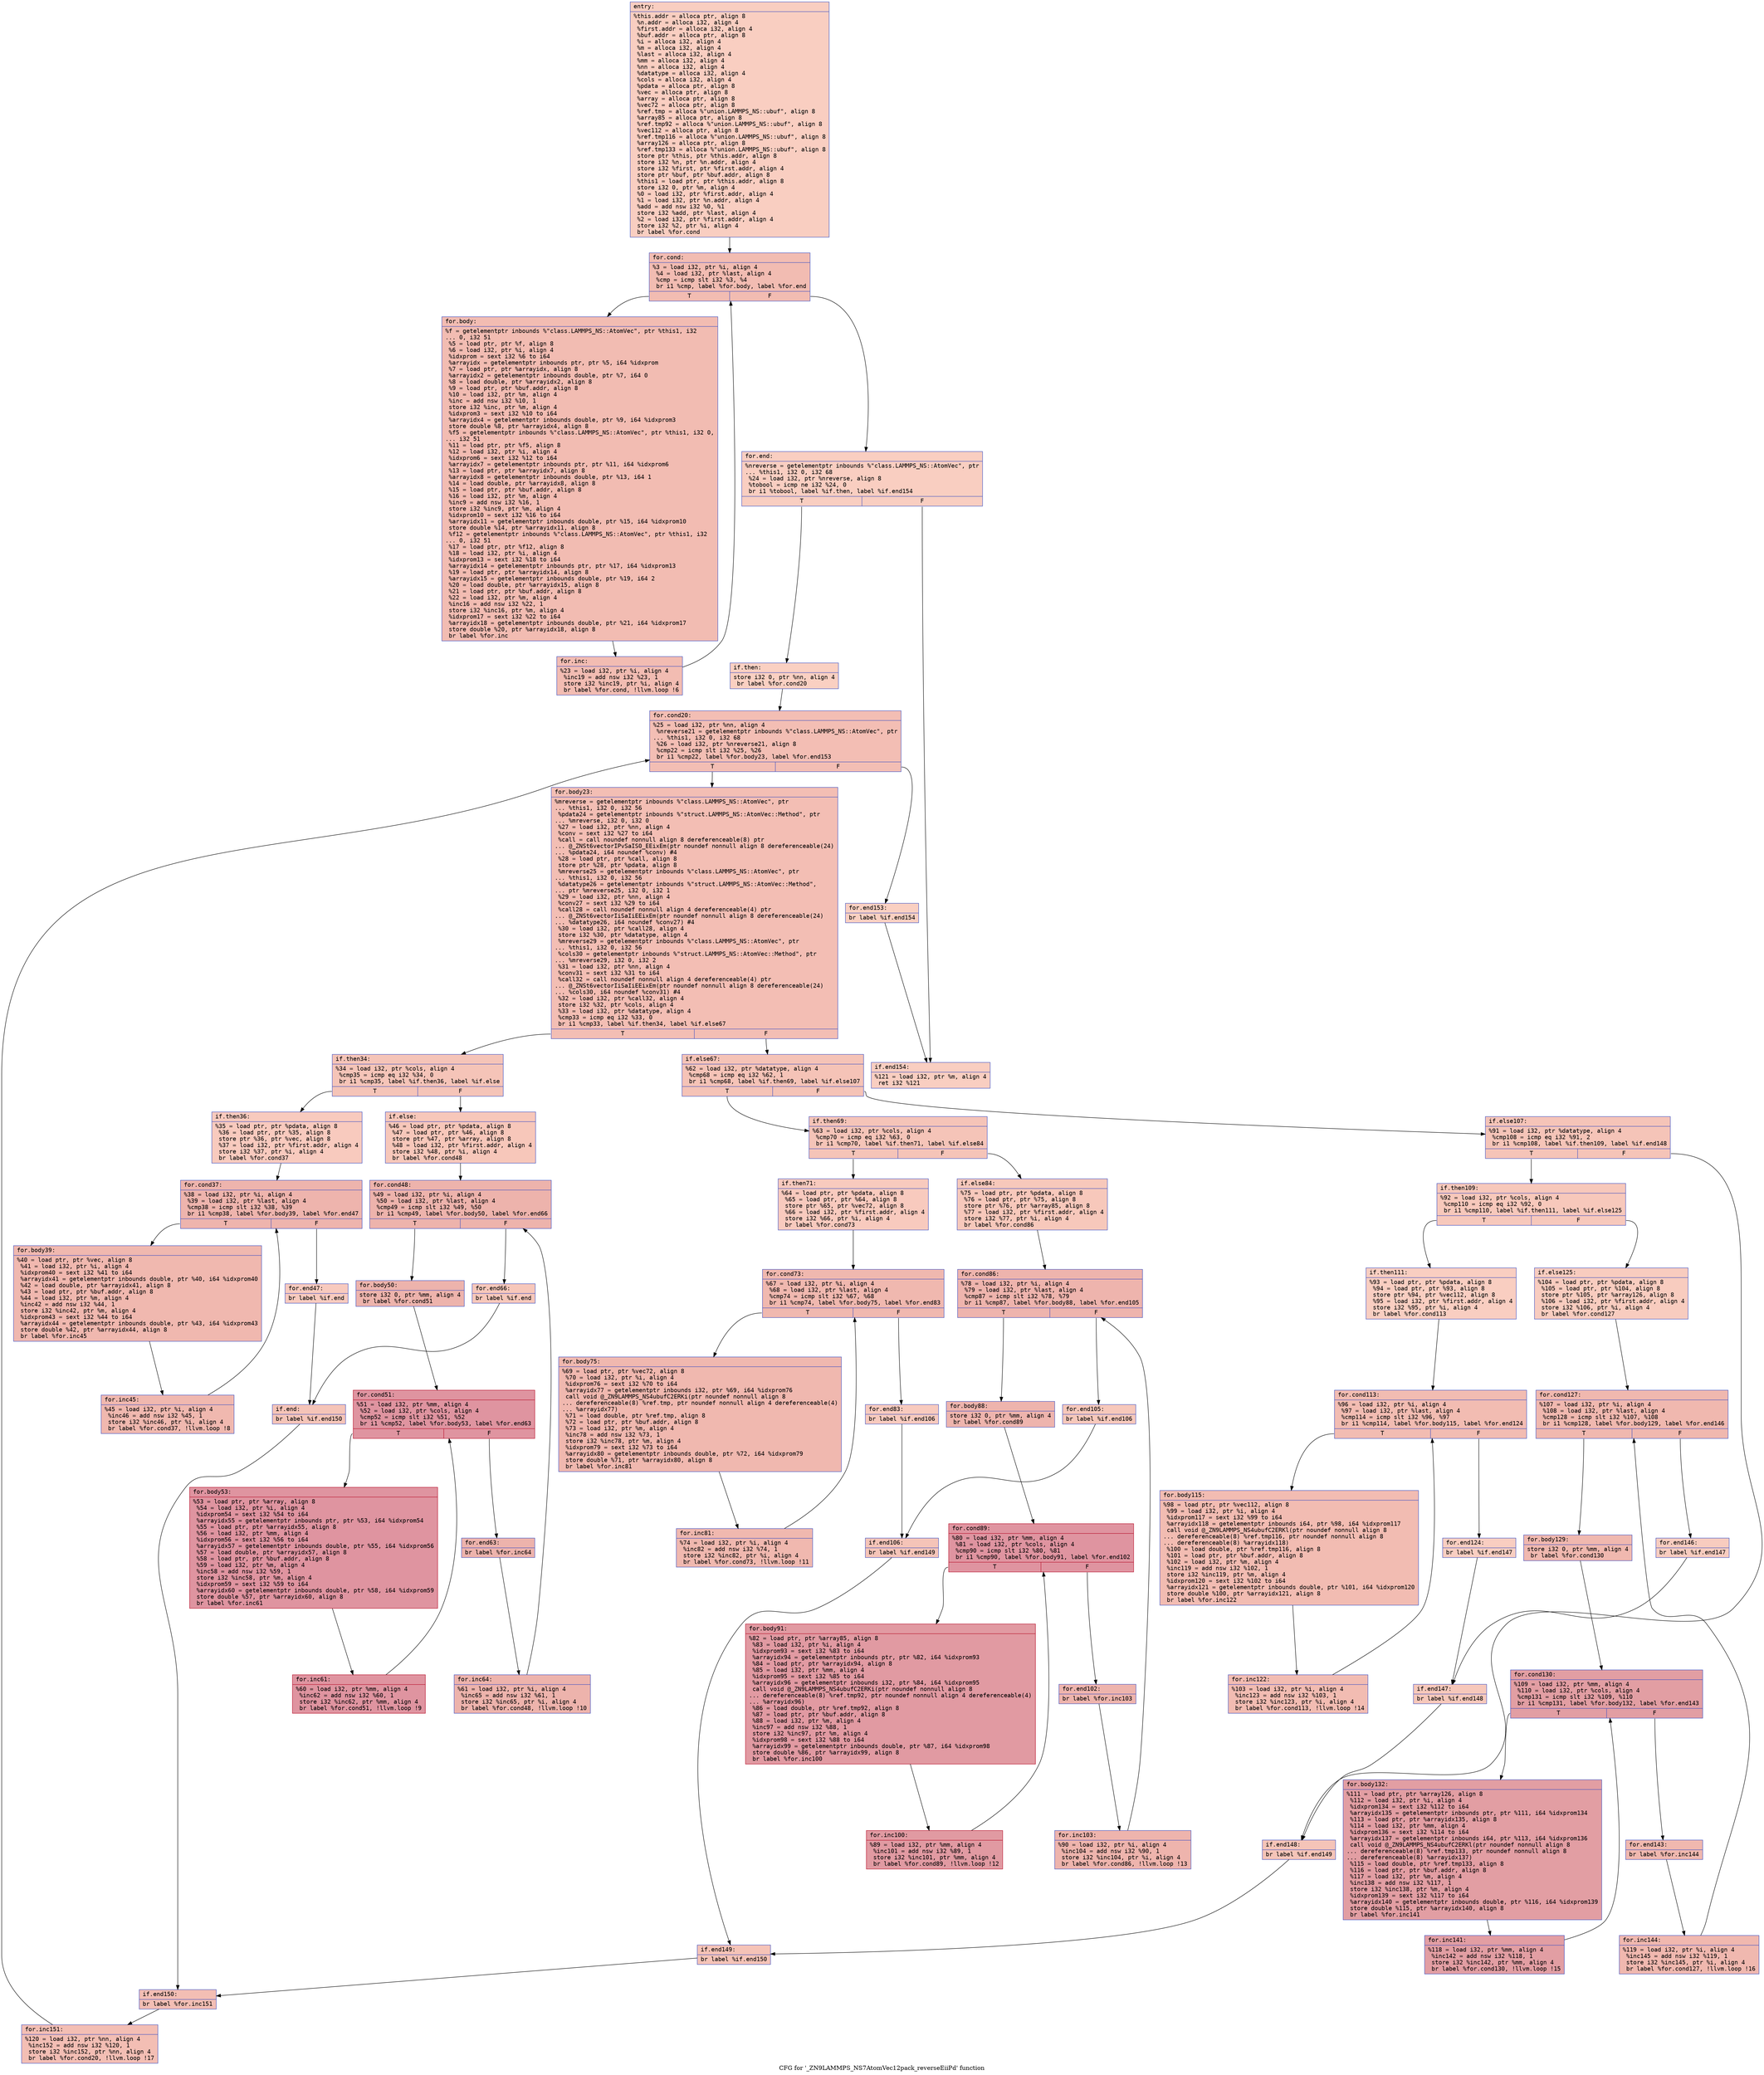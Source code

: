 digraph "CFG for '_ZN9LAMMPS_NS7AtomVec12pack_reverseEiiPd' function" {
	label="CFG for '_ZN9LAMMPS_NS7AtomVec12pack_reverseEiiPd' function";

	Node0x56285a9af0f0 [shape=record,color="#3d50c3ff", style=filled, fillcolor="#f2907270" fontname="Courier",label="{entry:\l|  %this.addr = alloca ptr, align 8\l  %n.addr = alloca i32, align 4\l  %first.addr = alloca i32, align 4\l  %buf.addr = alloca ptr, align 8\l  %i = alloca i32, align 4\l  %m = alloca i32, align 4\l  %last = alloca i32, align 4\l  %mm = alloca i32, align 4\l  %nn = alloca i32, align 4\l  %datatype = alloca i32, align 4\l  %cols = alloca i32, align 4\l  %pdata = alloca ptr, align 8\l  %vec = alloca ptr, align 8\l  %array = alloca ptr, align 8\l  %vec72 = alloca ptr, align 8\l  %ref.tmp = alloca %\"union.LAMMPS_NS::ubuf\", align 8\l  %array85 = alloca ptr, align 8\l  %ref.tmp92 = alloca %\"union.LAMMPS_NS::ubuf\", align 8\l  %vec112 = alloca ptr, align 8\l  %ref.tmp116 = alloca %\"union.LAMMPS_NS::ubuf\", align 8\l  %array126 = alloca ptr, align 8\l  %ref.tmp133 = alloca %\"union.LAMMPS_NS::ubuf\", align 8\l  store ptr %this, ptr %this.addr, align 8\l  store i32 %n, ptr %n.addr, align 4\l  store i32 %first, ptr %first.addr, align 4\l  store ptr %buf, ptr %buf.addr, align 8\l  %this1 = load ptr, ptr %this.addr, align 8\l  store i32 0, ptr %m, align 4\l  %0 = load i32, ptr %first.addr, align 4\l  %1 = load i32, ptr %n.addr, align 4\l  %add = add nsw i32 %0, %1\l  store i32 %add, ptr %last, align 4\l  %2 = load i32, ptr %first.addr, align 4\l  store i32 %2, ptr %i, align 4\l  br label %for.cond\l}"];
	Node0x56285a9af0f0 -> Node0x56285a9b7a50[tooltip="entry -> for.cond\nProbability 100.00%" ];
	Node0x56285a9b7a50 [shape=record,color="#3d50c3ff", style=filled, fillcolor="#e1675170" fontname="Courier",label="{for.cond:\l|  %3 = load i32, ptr %i, align 4\l  %4 = load i32, ptr %last, align 4\l  %cmp = icmp slt i32 %3, %4\l  br i1 %cmp, label %for.body, label %for.end\l|{<s0>T|<s1>F}}"];
	Node0x56285a9b7a50:s0 -> Node0x56285a9b7cf0[tooltip="for.cond -> for.body\nProbability 96.88%" ];
	Node0x56285a9b7a50:s1 -> Node0x56285a9b7d70[tooltip="for.cond -> for.end\nProbability 3.12%" ];
	Node0x56285a9b7cf0 [shape=record,color="#3d50c3ff", style=filled, fillcolor="#e1675170" fontname="Courier",label="{for.body:\l|  %f = getelementptr inbounds %\"class.LAMMPS_NS::AtomVec\", ptr %this1, i32\l... 0, i32 51\l  %5 = load ptr, ptr %f, align 8\l  %6 = load i32, ptr %i, align 4\l  %idxprom = sext i32 %6 to i64\l  %arrayidx = getelementptr inbounds ptr, ptr %5, i64 %idxprom\l  %7 = load ptr, ptr %arrayidx, align 8\l  %arrayidx2 = getelementptr inbounds double, ptr %7, i64 0\l  %8 = load double, ptr %arrayidx2, align 8\l  %9 = load ptr, ptr %buf.addr, align 8\l  %10 = load i32, ptr %m, align 4\l  %inc = add nsw i32 %10, 1\l  store i32 %inc, ptr %m, align 4\l  %idxprom3 = sext i32 %10 to i64\l  %arrayidx4 = getelementptr inbounds double, ptr %9, i64 %idxprom3\l  store double %8, ptr %arrayidx4, align 8\l  %f5 = getelementptr inbounds %\"class.LAMMPS_NS::AtomVec\", ptr %this1, i32 0,\l... i32 51\l  %11 = load ptr, ptr %f5, align 8\l  %12 = load i32, ptr %i, align 4\l  %idxprom6 = sext i32 %12 to i64\l  %arrayidx7 = getelementptr inbounds ptr, ptr %11, i64 %idxprom6\l  %13 = load ptr, ptr %arrayidx7, align 8\l  %arrayidx8 = getelementptr inbounds double, ptr %13, i64 1\l  %14 = load double, ptr %arrayidx8, align 8\l  %15 = load ptr, ptr %buf.addr, align 8\l  %16 = load i32, ptr %m, align 4\l  %inc9 = add nsw i32 %16, 1\l  store i32 %inc9, ptr %m, align 4\l  %idxprom10 = sext i32 %16 to i64\l  %arrayidx11 = getelementptr inbounds double, ptr %15, i64 %idxprom10\l  store double %14, ptr %arrayidx11, align 8\l  %f12 = getelementptr inbounds %\"class.LAMMPS_NS::AtomVec\", ptr %this1, i32\l... 0, i32 51\l  %17 = load ptr, ptr %f12, align 8\l  %18 = load i32, ptr %i, align 4\l  %idxprom13 = sext i32 %18 to i64\l  %arrayidx14 = getelementptr inbounds ptr, ptr %17, i64 %idxprom13\l  %19 = load ptr, ptr %arrayidx14, align 8\l  %arrayidx15 = getelementptr inbounds double, ptr %19, i64 2\l  %20 = load double, ptr %arrayidx15, align 8\l  %21 = load ptr, ptr %buf.addr, align 8\l  %22 = load i32, ptr %m, align 4\l  %inc16 = add nsw i32 %22, 1\l  store i32 %inc16, ptr %m, align 4\l  %idxprom17 = sext i32 %22 to i64\l  %arrayidx18 = getelementptr inbounds double, ptr %21, i64 %idxprom17\l  store double %20, ptr %arrayidx18, align 8\l  br label %for.inc\l}"];
	Node0x56285a9b7cf0 -> Node0x56285a9a8450[tooltip="for.body -> for.inc\nProbability 100.00%" ];
	Node0x56285a9a8450 [shape=record,color="#3d50c3ff", style=filled, fillcolor="#e1675170" fontname="Courier",label="{for.inc:\l|  %23 = load i32, ptr %i, align 4\l  %inc19 = add nsw i32 %23, 1\l  store i32 %inc19, ptr %i, align 4\l  br label %for.cond, !llvm.loop !6\l}"];
	Node0x56285a9a8450 -> Node0x56285a9b7a50[tooltip="for.inc -> for.cond\nProbability 100.00%" ];
	Node0x56285a9b7d70 [shape=record,color="#3d50c3ff", style=filled, fillcolor="#f2907270" fontname="Courier",label="{for.end:\l|  %nreverse = getelementptr inbounds %\"class.LAMMPS_NS::AtomVec\", ptr\l... %this1, i32 0, i32 68\l  %24 = load i32, ptr %nreverse, align 8\l  %tobool = icmp ne i32 %24, 0\l  br i1 %tobool, label %if.then, label %if.end154\l|{<s0>T|<s1>F}}"];
	Node0x56285a9b7d70:s0 -> Node0x56285a9ba350[tooltip="for.end -> if.then\nProbability 62.50%" ];
	Node0x56285a9b7d70:s1 -> Node0x56285a9ba3c0[tooltip="for.end -> if.end154\nProbability 37.50%" ];
	Node0x56285a9ba350 [shape=record,color="#3d50c3ff", style=filled, fillcolor="#f3947570" fontname="Courier",label="{if.then:\l|  store i32 0, ptr %nn, align 4\l  br label %for.cond20\l}"];
	Node0x56285a9ba350 -> Node0x56285a9ba590[tooltip="if.then -> for.cond20\nProbability 100.00%" ];
	Node0x56285a9ba590 [shape=record,color="#3d50c3ff", style=filled, fillcolor="#e36c5570" fontname="Courier",label="{for.cond20:\l|  %25 = load i32, ptr %nn, align 4\l  %nreverse21 = getelementptr inbounds %\"class.LAMMPS_NS::AtomVec\", ptr\l... %this1, i32 0, i32 68\l  %26 = load i32, ptr %nreverse21, align 8\l  %cmp22 = icmp slt i32 %25, %26\l  br i1 %cmp22, label %for.body23, label %for.end153\l|{<s0>T|<s1>F}}"];
	Node0x56285a9ba590:s0 -> Node0x56285a9ba920[tooltip="for.cond20 -> for.body23\nProbability 96.88%" ];
	Node0x56285a9ba590:s1 -> Node0x56285a9ba9a0[tooltip="for.cond20 -> for.end153\nProbability 3.12%" ];
	Node0x56285a9ba920 [shape=record,color="#3d50c3ff", style=filled, fillcolor="#e36c5570" fontname="Courier",label="{for.body23:\l|  %mreverse = getelementptr inbounds %\"class.LAMMPS_NS::AtomVec\", ptr\l... %this1, i32 0, i32 56\l  %pdata24 = getelementptr inbounds %\"struct.LAMMPS_NS::AtomVec::Method\", ptr\l... %mreverse, i32 0, i32 0\l  %27 = load i32, ptr %nn, align 4\l  %conv = sext i32 %27 to i64\l  %call = call noundef nonnull align 8 dereferenceable(8) ptr\l... @_ZNSt6vectorIPvSaIS0_EEixEm(ptr noundef nonnull align 8 dereferenceable(24)\l... %pdata24, i64 noundef %conv) #4\l  %28 = load ptr, ptr %call, align 8\l  store ptr %28, ptr %pdata, align 8\l  %mreverse25 = getelementptr inbounds %\"class.LAMMPS_NS::AtomVec\", ptr\l... %this1, i32 0, i32 56\l  %datatype26 = getelementptr inbounds %\"struct.LAMMPS_NS::AtomVec::Method\",\l... ptr %mreverse25, i32 0, i32 1\l  %29 = load i32, ptr %nn, align 4\l  %conv27 = sext i32 %29 to i64\l  %call28 = call noundef nonnull align 4 dereferenceable(4) ptr\l... @_ZNSt6vectorIiSaIiEEixEm(ptr noundef nonnull align 8 dereferenceable(24)\l... %datatype26, i64 noundef %conv27) #4\l  %30 = load i32, ptr %call28, align 4\l  store i32 %30, ptr %datatype, align 4\l  %mreverse29 = getelementptr inbounds %\"class.LAMMPS_NS::AtomVec\", ptr\l... %this1, i32 0, i32 56\l  %cols30 = getelementptr inbounds %\"struct.LAMMPS_NS::AtomVec::Method\", ptr\l... %mreverse29, i32 0, i32 2\l  %31 = load i32, ptr %nn, align 4\l  %conv31 = sext i32 %31 to i64\l  %call32 = call noundef nonnull align 4 dereferenceable(4) ptr\l... @_ZNSt6vectorIiSaIiEEixEm(ptr noundef nonnull align 8 dereferenceable(24)\l... %cols30, i64 noundef %conv31) #4\l  %32 = load i32, ptr %call32, align 4\l  store i32 %32, ptr %cols, align 4\l  %33 = load i32, ptr %datatype, align 4\l  %cmp33 = icmp eq i32 %33, 0\l  br i1 %cmp33, label %if.then34, label %if.else67\l|{<s0>T|<s1>F}}"];
	Node0x56285a9ba920:s0 -> Node0x56285a9bbc60[tooltip="for.body23 -> if.then34\nProbability 37.50%" ];
	Node0x56285a9ba920:s1 -> Node0x56285a9bbcb0[tooltip="for.body23 -> if.else67\nProbability 62.50%" ];
	Node0x56285a9bbc60 [shape=record,color="#3d50c3ff", style=filled, fillcolor="#e97a5f70" fontname="Courier",label="{if.then34:\l|  %34 = load i32, ptr %cols, align 4\l  %cmp35 = icmp eq i32 %34, 0\l  br i1 %cmp35, label %if.then36, label %if.else\l|{<s0>T|<s1>F}}"];
	Node0x56285a9bbc60:s0 -> Node0x56285a9bbee0[tooltip="if.then34 -> if.then36\nProbability 37.50%" ];
	Node0x56285a9bbc60:s1 -> Node0x56285a9bbf60[tooltip="if.then34 -> if.else\nProbability 62.50%" ];
	Node0x56285a9bbee0 [shape=record,color="#3d50c3ff", style=filled, fillcolor="#ef886b70" fontname="Courier",label="{if.then36:\l|  %35 = load ptr, ptr %pdata, align 8\l  %36 = load ptr, ptr %35, align 8\l  store ptr %36, ptr %vec, align 8\l  %37 = load i32, ptr %first.addr, align 4\l  store i32 %37, ptr %i, align 4\l  br label %for.cond37\l}"];
	Node0x56285a9bbee0 -> Node0x56285a9bc340[tooltip="if.then36 -> for.cond37\nProbability 100.00%" ];
	Node0x56285a9bc340 [shape=record,color="#3d50c3ff", style=filled, fillcolor="#d8564670" fontname="Courier",label="{for.cond37:\l|  %38 = load i32, ptr %i, align 4\l  %39 = load i32, ptr %last, align 4\l  %cmp38 = icmp slt i32 %38, %39\l  br i1 %cmp38, label %for.body39, label %for.end47\l|{<s0>T|<s1>F}}"];
	Node0x56285a9bc340:s0 -> Node0x56285a9bc5e0[tooltip="for.cond37 -> for.body39\nProbability 96.88%" ];
	Node0x56285a9bc340:s1 -> Node0x56285a9bc660[tooltip="for.cond37 -> for.end47\nProbability 3.12%" ];
	Node0x56285a9bc5e0 [shape=record,color="#3d50c3ff", style=filled, fillcolor="#dc5d4a70" fontname="Courier",label="{for.body39:\l|  %40 = load ptr, ptr %vec, align 8\l  %41 = load i32, ptr %i, align 4\l  %idxprom40 = sext i32 %41 to i64\l  %arrayidx41 = getelementptr inbounds double, ptr %40, i64 %idxprom40\l  %42 = load double, ptr %arrayidx41, align 8\l  %43 = load ptr, ptr %buf.addr, align 8\l  %44 = load i32, ptr %m, align 4\l  %inc42 = add nsw i32 %44, 1\l  store i32 %inc42, ptr %m, align 4\l  %idxprom43 = sext i32 %44 to i64\l  %arrayidx44 = getelementptr inbounds double, ptr %43, i64 %idxprom43\l  store double %42, ptr %arrayidx44, align 8\l  br label %for.inc45\l}"];
	Node0x56285a9bc5e0 -> Node0x56285a9bcee0[tooltip="for.body39 -> for.inc45\nProbability 100.00%" ];
	Node0x56285a9bcee0 [shape=record,color="#3d50c3ff", style=filled, fillcolor="#dc5d4a70" fontname="Courier",label="{for.inc45:\l|  %45 = load i32, ptr %i, align 4\l  %inc46 = add nsw i32 %45, 1\l  store i32 %inc46, ptr %i, align 4\l  br label %for.cond37, !llvm.loop !8\l}"];
	Node0x56285a9bcee0 -> Node0x56285a9bc340[tooltip="for.inc45 -> for.cond37\nProbability 100.00%" ];
	Node0x56285a9bc660 [shape=record,color="#3d50c3ff", style=filled, fillcolor="#ef886b70" fontname="Courier",label="{for.end47:\l|  br label %if.end\l}"];
	Node0x56285a9bc660 -> Node0x56285a9bd360[tooltip="for.end47 -> if.end\nProbability 100.00%" ];
	Node0x56285a9bbf60 [shape=record,color="#3d50c3ff", style=filled, fillcolor="#ec7f6370" fontname="Courier",label="{if.else:\l|  %46 = load ptr, ptr %pdata, align 8\l  %47 = load ptr, ptr %46, align 8\l  store ptr %47, ptr %array, align 8\l  %48 = load i32, ptr %first.addr, align 4\l  store i32 %48, ptr %i, align 4\l  br label %for.cond48\l}"];
	Node0x56285a9bbf60 -> Node0x56285a9bdf10[tooltip="if.else -> for.cond48\nProbability 100.00%" ];
	Node0x56285a9bdf10 [shape=record,color="#3d50c3ff", style=filled, fillcolor="#d6524470" fontname="Courier",label="{for.cond48:\l|  %49 = load i32, ptr %i, align 4\l  %50 = load i32, ptr %last, align 4\l  %cmp49 = icmp slt i32 %49, %50\l  br i1 %cmp49, label %for.body50, label %for.end66\l|{<s0>T|<s1>F}}"];
	Node0x56285a9bdf10:s0 -> Node0x56285a9b9400[tooltip="for.cond48 -> for.body50\nProbability 96.88%" ];
	Node0x56285a9bdf10:s1 -> Node0x56285a9b9480[tooltip="for.cond48 -> for.end66\nProbability 3.12%" ];
	Node0x56285a9b9400 [shape=record,color="#3d50c3ff", style=filled, fillcolor="#d6524470" fontname="Courier",label="{for.body50:\l|  store i32 0, ptr %mm, align 4\l  br label %for.cond51\l}"];
	Node0x56285a9b9400 -> Node0x56285a9b9650[tooltip="for.body50 -> for.cond51\nProbability 100.00%" ];
	Node0x56285a9b9650 [shape=record,color="#b70d28ff", style=filled, fillcolor="#b70d2870" fontname="Courier",label="{for.cond51:\l|  %51 = load i32, ptr %mm, align 4\l  %52 = load i32, ptr %cols, align 4\l  %cmp52 = icmp slt i32 %51, %52\l  br i1 %cmp52, label %for.body53, label %for.end63\l|{<s0>T|<s1>F}}"];
	Node0x56285a9b9650:s0 -> Node0x56285a9b98f0[tooltip="for.cond51 -> for.body53\nProbability 96.88%" ];
	Node0x56285a9b9650:s1 -> Node0x56285a9b9970[tooltip="for.cond51 -> for.end63\nProbability 3.12%" ];
	Node0x56285a9b98f0 [shape=record,color="#b70d28ff", style=filled, fillcolor="#b70d2870" fontname="Courier",label="{for.body53:\l|  %53 = load ptr, ptr %array, align 8\l  %54 = load i32, ptr %i, align 4\l  %idxprom54 = sext i32 %54 to i64\l  %arrayidx55 = getelementptr inbounds ptr, ptr %53, i64 %idxprom54\l  %55 = load ptr, ptr %arrayidx55, align 8\l  %56 = load i32, ptr %mm, align 4\l  %idxprom56 = sext i32 %56 to i64\l  %arrayidx57 = getelementptr inbounds double, ptr %55, i64 %idxprom56\l  %57 = load double, ptr %arrayidx57, align 8\l  %58 = load ptr, ptr %buf.addr, align 8\l  %59 = load i32, ptr %m, align 4\l  %inc58 = add nsw i32 %59, 1\l  store i32 %inc58, ptr %m, align 4\l  %idxprom59 = sext i32 %59 to i64\l  %arrayidx60 = getelementptr inbounds double, ptr %58, i64 %idxprom59\l  store double %57, ptr %arrayidx60, align 8\l  br label %for.inc61\l}"];
	Node0x56285a9b98f0 -> Node0x56285a9bf810[tooltip="for.body53 -> for.inc61\nProbability 100.00%" ];
	Node0x56285a9bf810 [shape=record,color="#b70d28ff", style=filled, fillcolor="#b70d2870" fontname="Courier",label="{for.inc61:\l|  %60 = load i32, ptr %mm, align 4\l  %inc62 = add nsw i32 %60, 1\l  store i32 %inc62, ptr %mm, align 4\l  br label %for.cond51, !llvm.loop !9\l}"];
	Node0x56285a9bf810 -> Node0x56285a9b9650[tooltip="for.inc61 -> for.cond51\nProbability 100.00%" ];
	Node0x56285a9b9970 [shape=record,color="#3d50c3ff", style=filled, fillcolor="#d6524470" fontname="Courier",label="{for.end63:\l|  br label %for.inc64\l}"];
	Node0x56285a9b9970 -> Node0x56285a9bfc90[tooltip="for.end63 -> for.inc64\nProbability 100.00%" ];
	Node0x56285a9bfc90 [shape=record,color="#3d50c3ff", style=filled, fillcolor="#d6524470" fontname="Courier",label="{for.inc64:\l|  %61 = load i32, ptr %i, align 4\l  %inc65 = add nsw i32 %61, 1\l  store i32 %inc65, ptr %i, align 4\l  br label %for.cond48, !llvm.loop !10\l}"];
	Node0x56285a9bfc90 -> Node0x56285a9bdf10[tooltip="for.inc64 -> for.cond48\nProbability 100.00%" ];
	Node0x56285a9b9480 [shape=record,color="#3d50c3ff", style=filled, fillcolor="#ec7f6370" fontname="Courier",label="{for.end66:\l|  br label %if.end\l}"];
	Node0x56285a9b9480 -> Node0x56285a9bd360[tooltip="for.end66 -> if.end\nProbability 100.00%" ];
	Node0x56285a9bd360 [shape=record,color="#3d50c3ff", style=filled, fillcolor="#e97a5f70" fontname="Courier",label="{if.end:\l|  br label %if.end150\l}"];
	Node0x56285a9bd360 -> Node0x56285a9c0180[tooltip="if.end -> if.end150\nProbability 100.00%" ];
	Node0x56285a9bbcb0 [shape=record,color="#3d50c3ff", style=filled, fillcolor="#e8765c70" fontname="Courier",label="{if.else67:\l|  %62 = load i32, ptr %datatype, align 4\l  %cmp68 = icmp eq i32 %62, 1\l  br i1 %cmp68, label %if.then69, label %if.else107\l|{<s0>T|<s1>F}}"];
	Node0x56285a9bbcb0:s0 -> Node0x56285a9c03a0[tooltip="if.else67 -> if.then69\nProbability 50.00%" ];
	Node0x56285a9bbcb0:s1 -> Node0x56285a9c0420[tooltip="if.else67 -> if.else107\nProbability 50.00%" ];
	Node0x56285a9c03a0 [shape=record,color="#3d50c3ff", style=filled, fillcolor="#e97a5f70" fontname="Courier",label="{if.then69:\l|  %63 = load i32, ptr %cols, align 4\l  %cmp70 = icmp eq i32 %63, 0\l  br i1 %cmp70, label %if.then71, label %if.else84\l|{<s0>T|<s1>F}}"];
	Node0x56285a9c03a0:s0 -> Node0x56285a9c0680[tooltip="if.then69 -> if.then71\nProbability 37.50%" ];
	Node0x56285a9c03a0:s1 -> Node0x56285a9c0700[tooltip="if.then69 -> if.else84\nProbability 62.50%" ];
	Node0x56285a9c0680 [shape=record,color="#3d50c3ff", style=filled, fillcolor="#ef886b70" fontname="Courier",label="{if.then71:\l|  %64 = load ptr, ptr %pdata, align 8\l  %65 = load ptr, ptr %64, align 8\l  store ptr %65, ptr %vec72, align 8\l  %66 = load i32, ptr %first.addr, align 4\l  store i32 %66, ptr %i, align 4\l  br label %for.cond73\l}"];
	Node0x56285a9c0680 -> Node0x56285a9c0af0[tooltip="if.then71 -> for.cond73\nProbability 100.00%" ];
	Node0x56285a9c0af0 [shape=record,color="#3d50c3ff", style=filled, fillcolor="#dc5d4a70" fontname="Courier",label="{for.cond73:\l|  %67 = load i32, ptr %i, align 4\l  %68 = load i32, ptr %last, align 4\l  %cmp74 = icmp slt i32 %67, %68\l  br i1 %cmp74, label %for.body75, label %for.end83\l|{<s0>T|<s1>F}}"];
	Node0x56285a9c0af0:s0 -> Node0x56285a9c0d90[tooltip="for.cond73 -> for.body75\nProbability 96.88%" ];
	Node0x56285a9c0af0:s1 -> Node0x56285a9c0e10[tooltip="for.cond73 -> for.end83\nProbability 3.12%" ];
	Node0x56285a9c0d90 [shape=record,color="#3d50c3ff", style=filled, fillcolor="#dc5d4a70" fontname="Courier",label="{for.body75:\l|  %69 = load ptr, ptr %vec72, align 8\l  %70 = load i32, ptr %i, align 4\l  %idxprom76 = sext i32 %70 to i64\l  %arrayidx77 = getelementptr inbounds i32, ptr %69, i64 %idxprom76\l  call void @_ZN9LAMMPS_NS4ubufC2ERKi(ptr noundef nonnull align 8\l... dereferenceable(8) %ref.tmp, ptr noundef nonnull align 4 dereferenceable(4)\l... %arrayidx77)\l  %71 = load double, ptr %ref.tmp, align 8\l  %72 = load ptr, ptr %buf.addr, align 8\l  %73 = load i32, ptr %m, align 4\l  %inc78 = add nsw i32 %73, 1\l  store i32 %inc78, ptr %m, align 4\l  %idxprom79 = sext i32 %73 to i64\l  %arrayidx80 = getelementptr inbounds double, ptr %72, i64 %idxprom79\l  store double %71, ptr %arrayidx80, align 8\l  br label %for.inc81\l}"];
	Node0x56285a9c0d90 -> Node0x56285a9c17c0[tooltip="for.body75 -> for.inc81\nProbability 100.00%" ];
	Node0x56285a9c17c0 [shape=record,color="#3d50c3ff", style=filled, fillcolor="#dc5d4a70" fontname="Courier",label="{for.inc81:\l|  %74 = load i32, ptr %i, align 4\l  %inc82 = add nsw i32 %74, 1\l  store i32 %inc82, ptr %i, align 4\l  br label %for.cond73, !llvm.loop !11\l}"];
	Node0x56285a9c17c0 -> Node0x56285a9c0af0[tooltip="for.inc81 -> for.cond73\nProbability 100.00%" ];
	Node0x56285a9c0e10 [shape=record,color="#3d50c3ff", style=filled, fillcolor="#ef886b70" fontname="Courier",label="{for.end83:\l|  br label %if.end106\l}"];
	Node0x56285a9c0e10 -> Node0x56285a9c1c20[tooltip="for.end83 -> if.end106\nProbability 100.00%" ];
	Node0x56285a9c0700 [shape=record,color="#3d50c3ff", style=filled, fillcolor="#ed836670" fontname="Courier",label="{if.else84:\l|  %75 = load ptr, ptr %pdata, align 8\l  %76 = load ptr, ptr %75, align 8\l  store ptr %76, ptr %array85, align 8\l  %77 = load i32, ptr %first.addr, align 4\l  store i32 %77, ptr %i, align 4\l  br label %for.cond86\l}"];
	Node0x56285a9c0700 -> Node0x56285a9c1fd0[tooltip="if.else84 -> for.cond86\nProbability 100.00%" ];
	Node0x56285a9c1fd0 [shape=record,color="#3d50c3ff", style=filled, fillcolor="#d8564670" fontname="Courier",label="{for.cond86:\l|  %78 = load i32, ptr %i, align 4\l  %79 = load i32, ptr %last, align 4\l  %cmp87 = icmp slt i32 %78, %79\l  br i1 %cmp87, label %for.body88, label %for.end105\l|{<s0>T|<s1>F}}"];
	Node0x56285a9c1fd0:s0 -> Node0x56285a9c2270[tooltip="for.cond86 -> for.body88\nProbability 96.88%" ];
	Node0x56285a9c1fd0:s1 -> Node0x56285a9c22f0[tooltip="for.cond86 -> for.end105\nProbability 3.12%" ];
	Node0x56285a9c2270 [shape=record,color="#3d50c3ff", style=filled, fillcolor="#d8564670" fontname="Courier",label="{for.body88:\l|  store i32 0, ptr %mm, align 4\l  br label %for.cond89\l}"];
	Node0x56285a9c2270 -> Node0x56285a9c24c0[tooltip="for.body88 -> for.cond89\nProbability 100.00%" ];
	Node0x56285a9c24c0 [shape=record,color="#b70d28ff", style=filled, fillcolor="#b70d2870" fontname="Courier",label="{for.cond89:\l|  %80 = load i32, ptr %mm, align 4\l  %81 = load i32, ptr %cols, align 4\l  %cmp90 = icmp slt i32 %80, %81\l  br i1 %cmp90, label %for.body91, label %for.end102\l|{<s0>T|<s1>F}}"];
	Node0x56285a9c24c0:s0 -> Node0x56285a9c2760[tooltip="for.cond89 -> for.body91\nProbability 96.88%" ];
	Node0x56285a9c24c0:s1 -> Node0x56285a9c27e0[tooltip="for.cond89 -> for.end102\nProbability 3.12%" ];
	Node0x56285a9c2760 [shape=record,color="#b70d28ff", style=filled, fillcolor="#bb1b2c70" fontname="Courier",label="{for.body91:\l|  %82 = load ptr, ptr %array85, align 8\l  %83 = load i32, ptr %i, align 4\l  %idxprom93 = sext i32 %83 to i64\l  %arrayidx94 = getelementptr inbounds ptr, ptr %82, i64 %idxprom93\l  %84 = load ptr, ptr %arrayidx94, align 8\l  %85 = load i32, ptr %mm, align 4\l  %idxprom95 = sext i32 %85 to i64\l  %arrayidx96 = getelementptr inbounds i32, ptr %84, i64 %idxprom95\l  call void @_ZN9LAMMPS_NS4ubufC2ERKi(ptr noundef nonnull align 8\l... dereferenceable(8) %ref.tmp92, ptr noundef nonnull align 4 dereferenceable(4)\l... %arrayidx96)\l  %86 = load double, ptr %ref.tmp92, align 8\l  %87 = load ptr, ptr %buf.addr, align 8\l  %88 = load i32, ptr %m, align 4\l  %inc97 = add nsw i32 %88, 1\l  store i32 %inc97, ptr %m, align 4\l  %idxprom98 = sext i32 %88 to i64\l  %arrayidx99 = getelementptr inbounds double, ptr %87, i64 %idxprom98\l  store double %86, ptr %arrayidx99, align 8\l  br label %for.inc100\l}"];
	Node0x56285a9c2760 -> Node0x56285a9c3460[tooltip="for.body91 -> for.inc100\nProbability 100.00%" ];
	Node0x56285a9c3460 [shape=record,color="#b70d28ff", style=filled, fillcolor="#bb1b2c70" fontname="Courier",label="{for.inc100:\l|  %89 = load i32, ptr %mm, align 4\l  %inc101 = add nsw i32 %89, 1\l  store i32 %inc101, ptr %mm, align 4\l  br label %for.cond89, !llvm.loop !12\l}"];
	Node0x56285a9c3460 -> Node0x56285a9c24c0[tooltip="for.inc100 -> for.cond89\nProbability 100.00%" ];
	Node0x56285a9c27e0 [shape=record,color="#3d50c3ff", style=filled, fillcolor="#d8564670" fontname="Courier",label="{for.end102:\l|  br label %for.inc103\l}"];
	Node0x56285a9c27e0 -> Node0x56285a9c38c0[tooltip="for.end102 -> for.inc103\nProbability 100.00%" ];
	Node0x56285a9c38c0 [shape=record,color="#3d50c3ff", style=filled, fillcolor="#d8564670" fontname="Courier",label="{for.inc103:\l|  %90 = load i32, ptr %i, align 4\l  %inc104 = add nsw i32 %90, 1\l  store i32 %inc104, ptr %i, align 4\l  br label %for.cond86, !llvm.loop !13\l}"];
	Node0x56285a9c38c0 -> Node0x56285a9c1fd0[tooltip="for.inc103 -> for.cond86\nProbability 100.00%" ];
	Node0x56285a9c22f0 [shape=record,color="#3d50c3ff", style=filled, fillcolor="#ed836670" fontname="Courier",label="{for.end105:\l|  br label %if.end106\l}"];
	Node0x56285a9c22f0 -> Node0x56285a9c1c20[tooltip="for.end105 -> if.end106\nProbability 100.00%" ];
	Node0x56285a9c1c20 [shape=record,color="#3d50c3ff", style=filled, fillcolor="#e97a5f70" fontname="Courier",label="{if.end106:\l|  br label %if.end149\l}"];
	Node0x56285a9c1c20 -> Node0x56285a9c3db0[tooltip="if.end106 -> if.end149\nProbability 100.00%" ];
	Node0x56285a9c0420 [shape=record,color="#3d50c3ff", style=filled, fillcolor="#e97a5f70" fontname="Courier",label="{if.else107:\l|  %91 = load i32, ptr %datatype, align 4\l  %cmp108 = icmp eq i32 %91, 2\l  br i1 %cmp108, label %if.then109, label %if.end148\l|{<s0>T|<s1>F}}"];
	Node0x56285a9c0420:s0 -> Node0x56285a9c3fd0[tooltip="if.else107 -> if.then109\nProbability 50.00%" ];
	Node0x56285a9c0420:s1 -> Node0x56285a9c4050[tooltip="if.else107 -> if.end148\nProbability 50.00%" ];
	Node0x56285a9c3fd0 [shape=record,color="#3d50c3ff", style=filled, fillcolor="#ed836670" fontname="Courier",label="{if.then109:\l|  %92 = load i32, ptr %cols, align 4\l  %cmp110 = icmp eq i32 %92, 0\l  br i1 %cmp110, label %if.then111, label %if.else125\l|{<s0>T|<s1>F}}"];
	Node0x56285a9c3fd0:s0 -> Node0x56285a9c42b0[tooltip="if.then109 -> if.then111\nProbability 37.50%" ];
	Node0x56285a9c3fd0:s1 -> Node0x56285a9c4330[tooltip="if.then109 -> if.else125\nProbability 62.50%" ];
	Node0x56285a9c42b0 [shape=record,color="#3d50c3ff", style=filled, fillcolor="#f2907270" fontname="Courier",label="{if.then111:\l|  %93 = load ptr, ptr %pdata, align 8\l  %94 = load ptr, ptr %93, align 8\l  store ptr %94, ptr %vec112, align 8\l  %95 = load i32, ptr %first.addr, align 4\l  store i32 %95, ptr %i, align 4\l  br label %for.cond113\l}"];
	Node0x56285a9c42b0 -> Node0x56285a9bd5e0[tooltip="if.then111 -> for.cond113\nProbability 100.00%" ];
	Node0x56285a9bd5e0 [shape=record,color="#3d50c3ff", style=filled, fillcolor="#e1675170" fontname="Courier",label="{for.cond113:\l|  %96 = load i32, ptr %i, align 4\l  %97 = load i32, ptr %last, align 4\l  %cmp114 = icmp slt i32 %96, %97\l  br i1 %cmp114, label %for.body115, label %for.end124\l|{<s0>T|<s1>F}}"];
	Node0x56285a9bd5e0:s0 -> Node0x56285a9bd880[tooltip="for.cond113 -> for.body115\nProbability 96.88%" ];
	Node0x56285a9bd5e0:s1 -> Node0x56285a9bd900[tooltip="for.cond113 -> for.end124\nProbability 3.12%" ];
	Node0x56285a9bd880 [shape=record,color="#3d50c3ff", style=filled, fillcolor="#e1675170" fontname="Courier",label="{for.body115:\l|  %98 = load ptr, ptr %vec112, align 8\l  %99 = load i32, ptr %i, align 4\l  %idxprom117 = sext i32 %99 to i64\l  %arrayidx118 = getelementptr inbounds i64, ptr %98, i64 %idxprom117\l  call void @_ZN9LAMMPS_NS4ubufC2ERKl(ptr noundef nonnull align 8\l... dereferenceable(8) %ref.tmp116, ptr noundef nonnull align 8\l... dereferenceable(8) %arrayidx118)\l  %100 = load double, ptr %ref.tmp116, align 8\l  %101 = load ptr, ptr %buf.addr, align 8\l  %102 = load i32, ptr %m, align 4\l  %inc119 = add nsw i32 %102, 1\l  store i32 %inc119, ptr %m, align 4\l  %idxprom120 = sext i32 %102 to i64\l  %arrayidx121 = getelementptr inbounds double, ptr %101, i64 %idxprom120\l  store double %100, ptr %arrayidx121, align 8\l  br label %for.inc122\l}"];
	Node0x56285a9bd880 -> Node0x56285a9c5c30[tooltip="for.body115 -> for.inc122\nProbability 100.00%" ];
	Node0x56285a9c5c30 [shape=record,color="#3d50c3ff", style=filled, fillcolor="#e1675170" fontname="Courier",label="{for.inc122:\l|  %103 = load i32, ptr %i, align 4\l  %inc123 = add nsw i32 %103, 1\l  store i32 %inc123, ptr %i, align 4\l  br label %for.cond113, !llvm.loop !14\l}"];
	Node0x56285a9c5c30 -> Node0x56285a9bd5e0[tooltip="for.inc122 -> for.cond113\nProbability 100.00%" ];
	Node0x56285a9bd900 [shape=record,color="#3d50c3ff", style=filled, fillcolor="#f2907270" fontname="Courier",label="{for.end124:\l|  br label %if.end147\l}"];
	Node0x56285a9bd900 -> Node0x56285a9c6050[tooltip="for.end124 -> if.end147\nProbability 100.00%" ];
	Node0x56285a9c4330 [shape=record,color="#3d50c3ff", style=filled, fillcolor="#f08b6e70" fontname="Courier",label="{if.else125:\l|  %104 = load ptr, ptr %pdata, align 8\l  %105 = load ptr, ptr %104, align 8\l  store ptr %105, ptr %array126, align 8\l  %106 = load i32, ptr %first.addr, align 4\l  store i32 %106, ptr %i, align 4\l  br label %for.cond127\l}"];
	Node0x56285a9c4330 -> Node0x56285a9c6400[tooltip="if.else125 -> for.cond127\nProbability 100.00%" ];
	Node0x56285a9c6400 [shape=record,color="#3d50c3ff", style=filled, fillcolor="#dc5d4a70" fontname="Courier",label="{for.cond127:\l|  %107 = load i32, ptr %i, align 4\l  %108 = load i32, ptr %last, align 4\l  %cmp128 = icmp slt i32 %107, %108\l  br i1 %cmp128, label %for.body129, label %for.end146\l|{<s0>T|<s1>F}}"];
	Node0x56285a9c6400:s0 -> Node0x56285a9c66a0[tooltip="for.cond127 -> for.body129\nProbability 96.88%" ];
	Node0x56285a9c6400:s1 -> Node0x56285a9c6720[tooltip="for.cond127 -> for.end146\nProbability 3.12%" ];
	Node0x56285a9c66a0 [shape=record,color="#3d50c3ff", style=filled, fillcolor="#dc5d4a70" fontname="Courier",label="{for.body129:\l|  store i32 0, ptr %mm, align 4\l  br label %for.cond130\l}"];
	Node0x56285a9c66a0 -> Node0x56285a9c68f0[tooltip="for.body129 -> for.cond130\nProbability 100.00%" ];
	Node0x56285a9c68f0 [shape=record,color="#3d50c3ff", style=filled, fillcolor="#be242e70" fontname="Courier",label="{for.cond130:\l|  %109 = load i32, ptr %mm, align 4\l  %110 = load i32, ptr %cols, align 4\l  %cmp131 = icmp slt i32 %109, %110\l  br i1 %cmp131, label %for.body132, label %for.end143\l|{<s0>T|<s1>F}}"];
	Node0x56285a9c68f0:s0 -> Node0x56285a9c6b90[tooltip="for.cond130 -> for.body132\nProbability 96.88%" ];
	Node0x56285a9c68f0:s1 -> Node0x56285a9c6c10[tooltip="for.cond130 -> for.end143\nProbability 3.12%" ];
	Node0x56285a9c6b90 [shape=record,color="#3d50c3ff", style=filled, fillcolor="#be242e70" fontname="Courier",label="{for.body132:\l|  %111 = load ptr, ptr %array126, align 8\l  %112 = load i32, ptr %i, align 4\l  %idxprom134 = sext i32 %112 to i64\l  %arrayidx135 = getelementptr inbounds ptr, ptr %111, i64 %idxprom134\l  %113 = load ptr, ptr %arrayidx135, align 8\l  %114 = load i32, ptr %mm, align 4\l  %idxprom136 = sext i32 %114 to i64\l  %arrayidx137 = getelementptr inbounds i64, ptr %113, i64 %idxprom136\l  call void @_ZN9LAMMPS_NS4ubufC2ERKl(ptr noundef nonnull align 8\l... dereferenceable(8) %ref.tmp133, ptr noundef nonnull align 8\l... dereferenceable(8) %arrayidx137)\l  %115 = load double, ptr %ref.tmp133, align 8\l  %116 = load ptr, ptr %buf.addr, align 8\l  %117 = load i32, ptr %m, align 4\l  %inc138 = add nsw i32 %117, 1\l  store i32 %inc138, ptr %m, align 4\l  %idxprom139 = sext i32 %117 to i64\l  %arrayidx140 = getelementptr inbounds double, ptr %116, i64 %idxprom139\l  store double %115, ptr %arrayidx140, align 8\l  br label %for.inc141\l}"];
	Node0x56285a9c6b90 -> Node0x56285a9c7890[tooltip="for.body132 -> for.inc141\nProbability 100.00%" ];
	Node0x56285a9c7890 [shape=record,color="#3d50c3ff", style=filled, fillcolor="#be242e70" fontname="Courier",label="{for.inc141:\l|  %118 = load i32, ptr %mm, align 4\l  %inc142 = add nsw i32 %118, 1\l  store i32 %inc142, ptr %mm, align 4\l  br label %for.cond130, !llvm.loop !15\l}"];
	Node0x56285a9c7890 -> Node0x56285a9c68f0[tooltip="for.inc141 -> for.cond130\nProbability 100.00%" ];
	Node0x56285a9c6c10 [shape=record,color="#3d50c3ff", style=filled, fillcolor="#dc5d4a70" fontname="Courier",label="{for.end143:\l|  br label %for.inc144\l}"];
	Node0x56285a9c6c10 -> Node0x56285a9c7cf0[tooltip="for.end143 -> for.inc144\nProbability 100.00%" ];
	Node0x56285a9c7cf0 [shape=record,color="#3d50c3ff", style=filled, fillcolor="#dc5d4a70" fontname="Courier",label="{for.inc144:\l|  %119 = load i32, ptr %i, align 4\l  %inc145 = add nsw i32 %119, 1\l  store i32 %inc145, ptr %i, align 4\l  br label %for.cond127, !llvm.loop !16\l}"];
	Node0x56285a9c7cf0 -> Node0x56285a9c6400[tooltip="for.inc144 -> for.cond127\nProbability 100.00%" ];
	Node0x56285a9c6720 [shape=record,color="#3d50c3ff", style=filled, fillcolor="#f08b6e70" fontname="Courier",label="{for.end146:\l|  br label %if.end147\l}"];
	Node0x56285a9c6720 -> Node0x56285a9c6050[tooltip="for.end146 -> if.end147\nProbability 100.00%" ];
	Node0x56285a9c6050 [shape=record,color="#3d50c3ff", style=filled, fillcolor="#ed836670" fontname="Courier",label="{if.end147:\l|  br label %if.end148\l}"];
	Node0x56285a9c6050 -> Node0x56285a9c4050[tooltip="if.end147 -> if.end148\nProbability 100.00%" ];
	Node0x56285a9c4050 [shape=record,color="#3d50c3ff", style=filled, fillcolor="#e97a5f70" fontname="Courier",label="{if.end148:\l|  br label %if.end149\l}"];
	Node0x56285a9c4050 -> Node0x56285a9c3db0[tooltip="if.end148 -> if.end149\nProbability 100.00%" ];
	Node0x56285a9c3db0 [shape=record,color="#3d50c3ff", style=filled, fillcolor="#e8765c70" fontname="Courier",label="{if.end149:\l|  br label %if.end150\l}"];
	Node0x56285a9c3db0 -> Node0x56285a9c0180[tooltip="if.end149 -> if.end150\nProbability 100.00%" ];
	Node0x56285a9c0180 [shape=record,color="#3d50c3ff", style=filled, fillcolor="#e36c5570" fontname="Courier",label="{if.end150:\l|  br label %for.inc151\l}"];
	Node0x56285a9c0180 -> Node0x56285a9c8330[tooltip="if.end150 -> for.inc151\nProbability 100.00%" ];
	Node0x56285a9c8330 [shape=record,color="#3d50c3ff", style=filled, fillcolor="#e36c5570" fontname="Courier",label="{for.inc151:\l|  %120 = load i32, ptr %nn, align 4\l  %inc152 = add nsw i32 %120, 1\l  store i32 %inc152, ptr %nn, align 4\l  br label %for.cond20, !llvm.loop !17\l}"];
	Node0x56285a9c8330 -> Node0x56285a9ba590[tooltip="for.inc151 -> for.cond20\nProbability 100.00%" ];
	Node0x56285a9ba9a0 [shape=record,color="#3d50c3ff", style=filled, fillcolor="#f3947570" fontname="Courier",label="{for.end153:\l|  br label %if.end154\l}"];
	Node0x56285a9ba9a0 -> Node0x56285a9ba3c0[tooltip="for.end153 -> if.end154\nProbability 100.00%" ];
	Node0x56285a9ba3c0 [shape=record,color="#3d50c3ff", style=filled, fillcolor="#f2907270" fontname="Courier",label="{if.end154:\l|  %121 = load i32, ptr %m, align 4\l  ret i32 %121\l}"];
}
